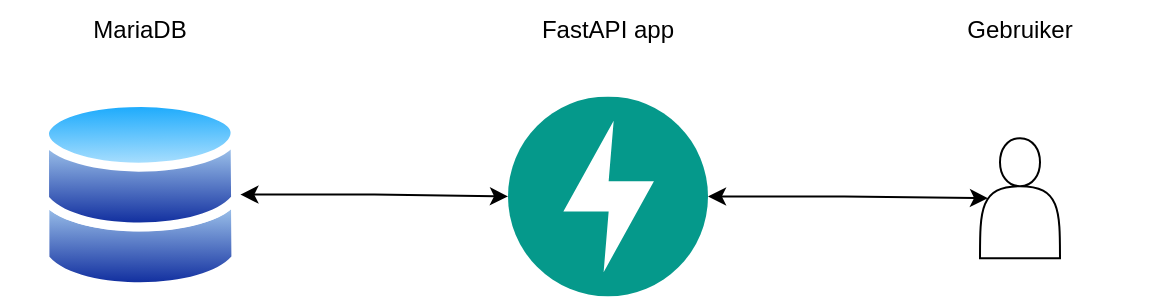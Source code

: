 <mxfile version="23.0.2" type="device">
  <diagram name="Pagina-1" id="ppBVbEnmsO7VSknhQhVz">
    <mxGraphModel dx="1434" dy="863" grid="1" gridSize="10" guides="1" tooltips="1" connect="1" arrows="1" fold="1" page="1" pageScale="1" pageWidth="827" pageHeight="1169" math="0" shadow="0">
      <root>
        <mxCell id="0" />
        <mxCell id="1" parent="0" />
        <mxCell id="UBlLk-pRCaNRe8xXyh0S-6" style="edgeStyle=orthogonalEdgeStyle;rounded=0;orthogonalLoop=1;jettySize=auto;html=1;exitX=1;exitY=0.5;exitDx=0;exitDy=0;entryX=0;entryY=0.5;entryDx=0;entryDy=0;startArrow=classic;startFill=1;" edge="1" parent="1" source="UBlLk-pRCaNRe8xXyh0S-1" target="UBlLk-pRCaNRe8xXyh0S-4">
          <mxGeometry relative="1" as="geometry" />
        </mxCell>
        <mxCell id="UBlLk-pRCaNRe8xXyh0S-1" value="" style="image;aspect=fixed;perimeter=ellipsePerimeter;html=1;align=center;shadow=0;dashed=0;spacingTop=3;image=img/lib/active_directory/databases.svg;" vertex="1" parent="1">
          <mxGeometry x="80" y="258.2" width="100.2" height="98.2" as="geometry" />
        </mxCell>
        <mxCell id="UBlLk-pRCaNRe8xXyh0S-4" value="" style="shape=image;verticalLabelPosition=bottom;labelBackgroundColor=default;verticalAlign=top;aspect=fixed;imageAspect=0;image=data:image/svg+xml,PHN2ZyB4bWxucz0iaHR0cDovL3d3dy53My5vcmcvMjAwMC9zdmciIHZpZXdCb3g9IjAgMCAxNTQgMTU0IiB3aWR0aD0iMjUwMCIgaGVpZ2h0PSIyNTAwIiBmaWxsPSJub25lIj48Y2lyY2xlIHI9Ijc3IiBmaWxsPSIjMDU5OThiIiBjeT0iNzciIGN4PSI3NyIvPjxwYXRoIGZpbGw9IiNmZmYiIGQ9Ik04MS4zNzUgMTguNjY3bC0zOC43NSA3MEg3Ny41bC0zLjg3NSA0Ni42NjYgMzguNzUtNzBINzcuNXoiLz48L3N2Zz4=;" vertex="1" parent="1">
          <mxGeometry x="314" y="258.2" width="100" height="100" as="geometry" />
        </mxCell>
        <mxCell id="UBlLk-pRCaNRe8xXyh0S-5" value="" style="shape=actor;whiteSpace=wrap;html=1;" vertex="1" parent="1">
          <mxGeometry x="550" y="279.1" width="40" height="60" as="geometry" />
        </mxCell>
        <mxCell id="UBlLk-pRCaNRe8xXyh0S-7" style="edgeStyle=orthogonalEdgeStyle;rounded=0;orthogonalLoop=1;jettySize=auto;html=1;exitX=1;exitY=0.5;exitDx=0;exitDy=0;entryX=0.1;entryY=0.5;entryDx=0;entryDy=0;entryPerimeter=0;startArrow=classic;startFill=1;" edge="1" parent="1" source="UBlLk-pRCaNRe8xXyh0S-4" target="UBlLk-pRCaNRe8xXyh0S-5">
          <mxGeometry relative="1" as="geometry" />
        </mxCell>
        <mxCell id="UBlLk-pRCaNRe8xXyh0S-8" value="MariaDB" style="text;html=1;strokeColor=none;fillColor=none;align=center;verticalAlign=middle;whiteSpace=wrap;rounded=0;" vertex="1" parent="1">
          <mxGeometry x="60.1" y="210" width="140" height="30" as="geometry" />
        </mxCell>
        <mxCell id="UBlLk-pRCaNRe8xXyh0S-9" value="FastAPI app" style="text;html=1;strokeColor=none;fillColor=none;align=center;verticalAlign=middle;whiteSpace=wrap;rounded=0;" vertex="1" parent="1">
          <mxGeometry x="294" y="210" width="140" height="30" as="geometry" />
        </mxCell>
        <mxCell id="UBlLk-pRCaNRe8xXyh0S-10" value="Gebruiker" style="text;html=1;strokeColor=none;fillColor=none;align=center;verticalAlign=middle;whiteSpace=wrap;rounded=0;" vertex="1" parent="1">
          <mxGeometry x="500" y="210" width="140" height="30" as="geometry" />
        </mxCell>
      </root>
    </mxGraphModel>
  </diagram>
</mxfile>
